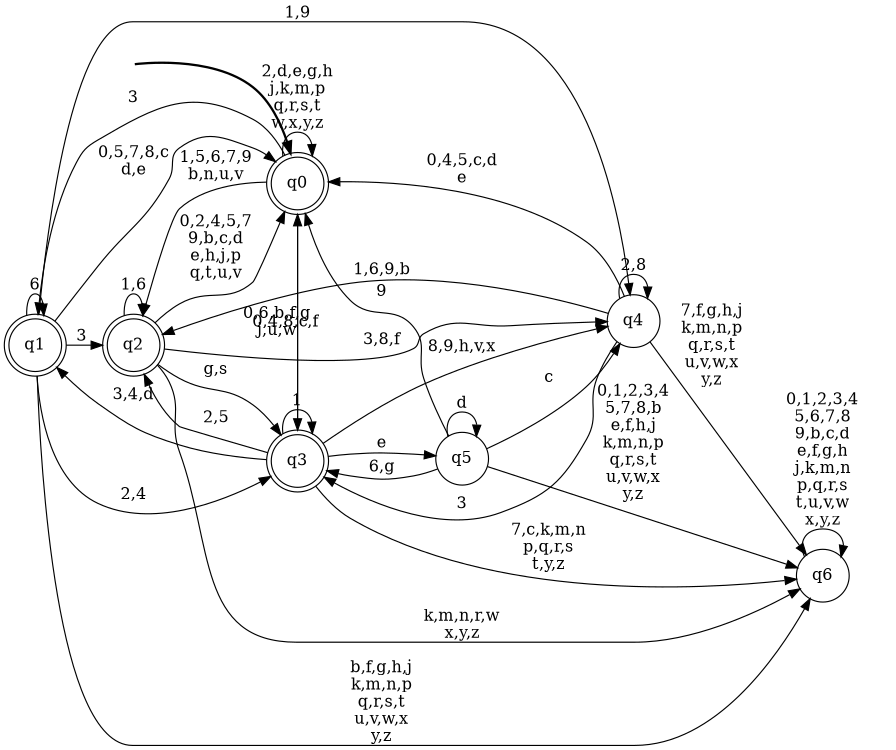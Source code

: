 digraph BlueStar {
__start0 [style = invis, shape = none, label = "", width = 0, height = 0];

rankdir=LR;
size="8,5";

s0 [style="rounded,filled", color="black", fillcolor="white" shape="doublecircle", label="q0"];
s1 [style="rounded,filled", color="black", fillcolor="white" shape="doublecircle", label="q1"];
s2 [style="rounded,filled", color="black", fillcolor="white" shape="doublecircle", label="q2"];
s3 [style="rounded,filled", color="black", fillcolor="white" shape="doublecircle", label="q3"];
s4 [style="filled", color="black", fillcolor="white" shape="circle", label="q4"];
s5 [style="filled", color="black", fillcolor="white" shape="circle", label="q5"];
s6 [style="filled", color="black", fillcolor="white" shape="circle", label="q6"];
subgraph cluster_main { 
	graph [pad=".75", ranksep="0.15", nodesep="0.15"];
	 style=invis; 
	__start0 -> s0 [penwidth=2];
}
s0 -> s0 [label="2,d,e,g,h\nj,k,m,p\nq,r,s,t\nw,x,y,z"];
s0 -> s1 [label="3"];
s0 -> s2 [label="1,5,6,7,9\nb,n,u,v"];
s0 -> s3 [label="0,4,8,c,f"];
s1 -> s0 [label="0,5,7,8,c\nd,e"];
s1 -> s1 [label="6"];
s1 -> s2 [label="3"];
s1 -> s3 [label="2,4"];
s1 -> s4 [label="1,9"];
s1 -> s6 [label="b,f,g,h,j\nk,m,n,p\nq,r,s,t\nu,v,w,x\ny,z"];
s2 -> s0 [label="0,2,4,5,7\n9,b,c,d\ne,h,j,p\nq,t,u,v"];
s2 -> s2 [label="1,6"];
s2 -> s3 [label="g,s"];
s2 -> s4 [label="3,8,f"];
s2 -> s6 [label="k,m,n,r,w\nx,y,z"];
s3 -> s0 [label="0,6,b,f,g\nj,u,w"];
s3 -> s1 [label="3,4,d"];
s3 -> s2 [label="2,5"];
s3 -> s3 [label="1"];
s3 -> s4 [label="8,9,h,v,x"];
s3 -> s5 [label="e"];
s3 -> s6 [label="7,c,k,m,n\np,q,r,s\nt,y,z"];
s4 -> s0 [label="0,4,5,c,d\ne"];
s4 -> s2 [label="1,6,9,b"];
s4 -> s3 [label="3"];
s4 -> s4 [label="2,8"];
s4 -> s6 [label="7,f,g,h,j\nk,m,n,p\nq,r,s,t\nu,v,w,x\ny,z"];
s5 -> s0 [label="9"];
s5 -> s3 [label="6,g"];
s5 -> s4 [label="c"];
s5 -> s5 [label="d"];
s5 -> s6 [label="0,1,2,3,4\n5,7,8,b\ne,f,h,j\nk,m,n,p\nq,r,s,t\nu,v,w,x\ny,z"];
s6 -> s6 [label="0,1,2,3,4\n5,6,7,8\n9,b,c,d\ne,f,g,h\nj,k,m,n\np,q,r,s\nt,u,v,w\nx,y,z"];

}